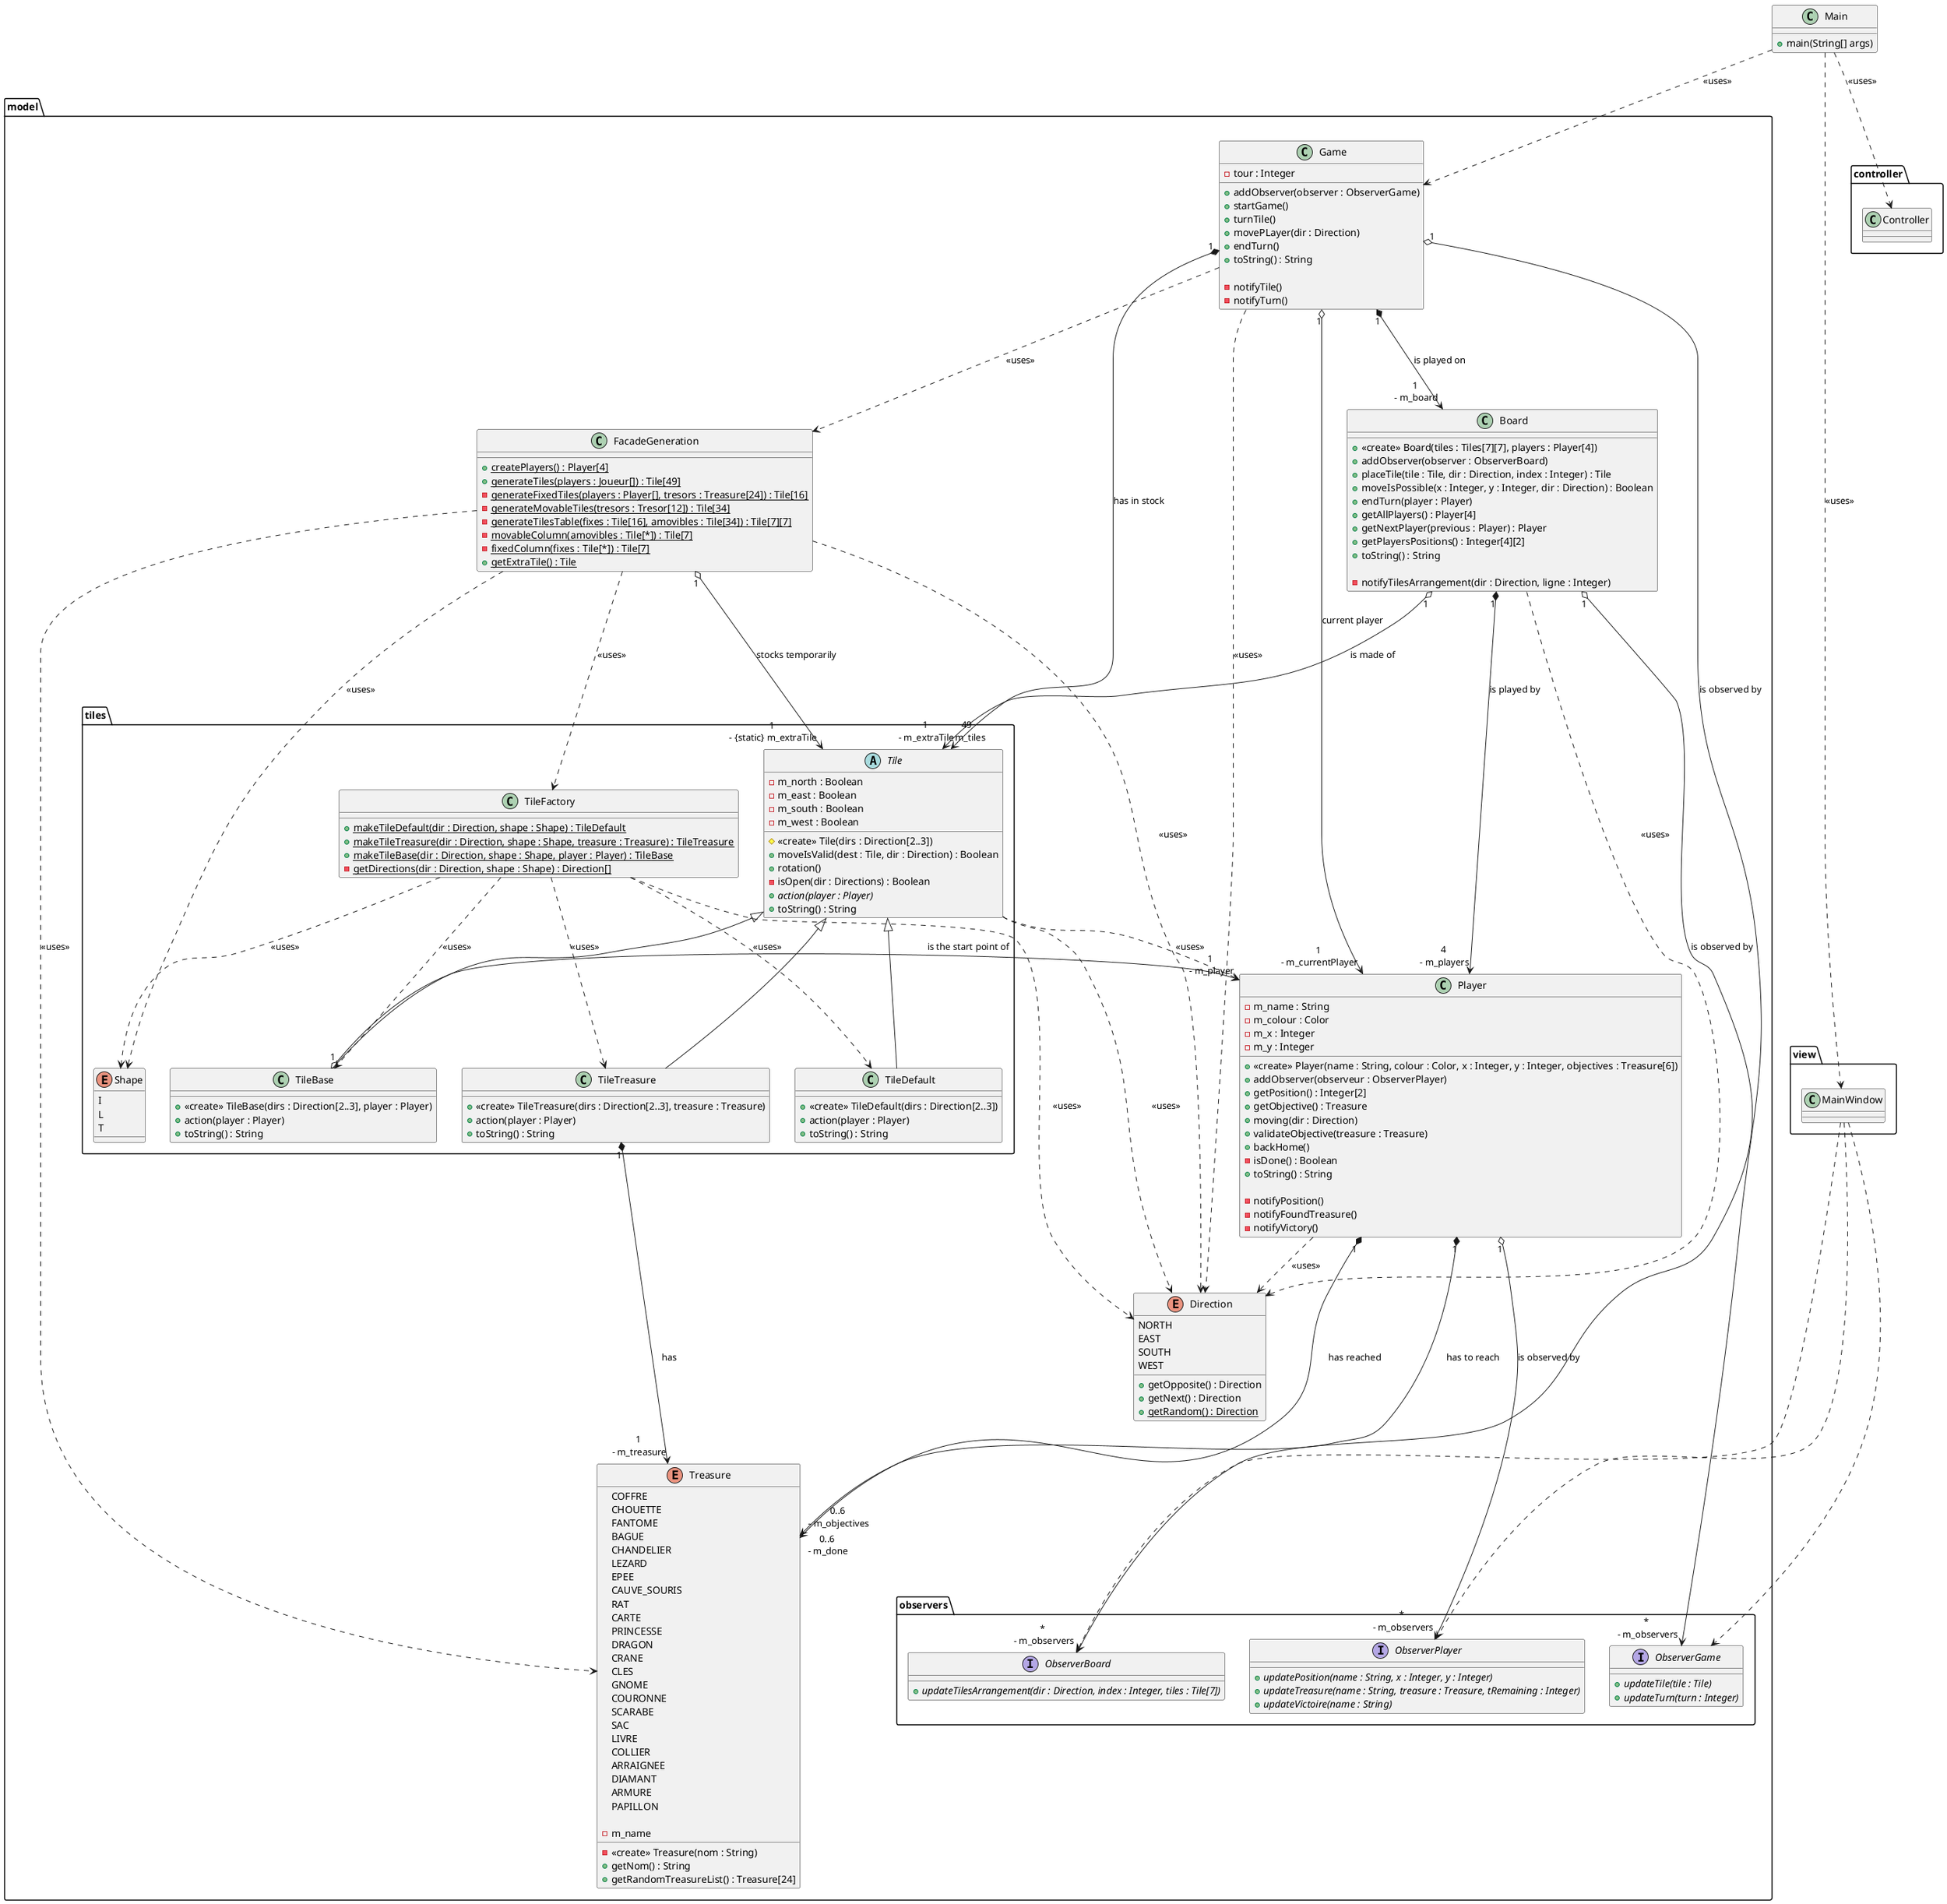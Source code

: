 +@startuml
'https://plantuml.com/class-diagram

class Main
{
    + main(String[] args)
}

package model
{
    class Game
    {
        - tour : Integer

        + addObserver(observer : ObserverGame)
        + startGame()
        + turnTile()
        + movePLayer(dir : Direction)
        + endTurn()
        + toString() : String

        - notifyTile()
        - notifyTurn()
    }

    class FacadeGeneration
    {
        + {static} createPlayers() : Player[4]
        + {static} generateTiles(players : Joueur[]) : Tile[49]
        - {static} generateFixedTiles(players : Player[], tresors : Treasure[24]) : Tile[16]
        - {static} generateMovableTiles(tresors : Tresor[12]) : Tile[34]
        - {static} generateTilesTable(fixes : Tile[16], amovibles : Tile[34]) : Tile[7][7]
        - {static} movableColumn(amovibles : Tile[*]) : Tile[7]
        - {static} fixedColumn(fixes : Tile[*]) : Tile[7]
        + {static} getExtraTile() : Tile
    }

    class Board
    {
        + <<create>> Board(tiles : Tiles[7][7], players : Player[4])
        + addObserver(observer : ObserverBoard)
        + placeTile(tile : Tile, dir : Direction, index : Integer) : Tile
        + moveIsPossible(x : Integer, y : Integer, dir : Direction) : Boolean
        + endTurn(player : Player)
        + getAllPlayers() : Player[4]
        + getNextPlayer(previous : Player) : Player
        + getPlayersPositions() : Integer[4][2]
        + toString() : String

        - notifyTilesArrangement(dir : Direction, ligne : Integer)
    }

    enum Direction
    {
        NORTH
        EAST
        SOUTH
        WEST

        + getOpposite() : Direction
        + getNext() : Direction
        + {static} getRandom() : Direction
    }

    package tiles
    {
        class TileFactory
        {
            + {static} makeTileDefault(dir : Direction, shape : Shape) : TileDefault
            + {static} makeTileTreasure(dir : Direction, shape : Shape, treasure : Treasure) : TileTreasure
            + {static} makeTileBase(dir : Direction, shape : Shape, player : Player) : TileBase
            - {static} getDirections(dir : Direction, shape : Shape) : Direction[]
        }

        enum Shape
        {
            I
            L
            T
        }

        abstract class Tile
        {
            - m_north : Boolean
            - m_east : Boolean
            - m_south : Boolean
            - m_west : Boolean

            # <<create>> Tile(dirs : Direction[2..3])
            + moveIsValid(dest : Tile, dir : Direction) : Boolean
            + rotation()
            - isOpen(dir : Directions) : Boolean
            + {abstract} action(player : Player)
            + toString() : String
        }

        class TileDefault extends Tile
        {
            + <<create>> TileDefault(dirs : Direction[2..3])
            + action(player : Player)
            + toString() : String
        }

        class TileBase extends Tile
        {
            + <<create>> TileBase(dirs : Direction[2..3], player : Player)
            + action(player : Player)
            + toString() : String
        }

        class TileTreasure extends Tile
        {
            + <<create>> TileTreasure(dirs : Direction[2..3], treasure : Treasure)
            + action(player : Player)
            + toString() : String
        }
    }

    class Player
    {
        - m_name : String
        - m_colour : Color
        - m_x : Integer
        - m_y : Integer

        + <<create>> Player(name : String, colour : Color, x : Integer, y : Integer, objectives : Treasure[6])
        + addObserver(observeur : ObserverPlayer)
        + getPosition() : Integer[2]
        + getObjective() : Treasure
        + moving(dir : Direction)
        + validateObjective(treasure : Treasure)
        + backHome()
        - isDone() : Boolean
        + toString() : String

        - notifyPosition()
        - notifyFoundTreasure()
        - notifyVictory()
    }

    enum Treasure
    {
        COFFRE
        CHOUETTE
        FANTOME
        BAGUE
        CHANDELIER
        LEZARD
        EPEE
        CAUVE_SOURIS
        RAT
        CARTE
        PRINCESSE
        DRAGON
        CRANE
        CLES
        GNOME
        COURONNE
        SCARABE
        SAC
        LIVRE
        COLLIER
        ARRAIGNEE
        DIAMANT
        ARMURE
        PAPILLON

        - <<create>> Treasure(nom : String)
        - m_name
        + getNom() : String
        + getRandomTreasureList() : Treasure[24]
    }

    package observers
    {
        interface ObserverPlayer
        {
            + {abstract} updatePosition(name : String, x : Integer, y : Integer)
            + {abstract} updateTreasure(name : String, treasure : Treasure, tRemaining : Integer)
            + {abstract} updateVictoire(name : String)
        }

        interface ObserverBoard
        {
            + {abstract} updateTilesArrangement(dir : Direction, index : Integer, tiles : Tile[7])
        }

        interface ObserverGame
        {
            + {abstract} updateTile(tile : Tile)
            + {abstract} updateTurn(turn : Integer)
        }
    }
}

package view
{
    class MainWindow
    {

    }
}

package controller
{
    class Controller
    {

    }
}

MainWindow ...> ObserverGame
MainWindow ...> ObserverBoard
MainWindow ...> ObserverPlayer

Main ..> Game : <<uses>>
Main ..> Controller : <<uses>>
Main ..> MainWindow : <<uses>>
Player ..> Direction : <<uses>>
Tile ..> Direction : <<uses>>
Tile ..> Player : <<uses>>
TileFactory ..> TileDefault : <<uses>>
TileFactory ..> TileTreasure : <<uses>>
TileFactory ..> TileBase : <<uses>>
TileFactory ..> Direction : <<uses>>
TileFactory ..> Shape : <<uses>>
Board ..> Direction : <<uses>>
Game ..> Direction : <<uses>>
Game ..> FacadeGeneration : <<uses>>
FacadeGeneration ..> TileFactory : <<uses>>
FacadeGeneration ..> Shape : <<uses>>
FacadeGeneration ..> Direction : <<uses>>
FacadeGeneration ..> Treasure : <<uses>>

Game "1" *---> "1\n - m_board" Board : is played on
Game "1" *---> "1\n - m_extraTile" Tile : has in stock
Game "1" o---> "1\n - m_currentPlayer" Player : current player
Game "1" o---> "*\n - m_observers" ObserverGame : is observed by

FacadeGeneration "1" o---> "1\n - {static} m_extraTile" Tile : stocks temporarily

Board "1" o---> "49\n - m_tiles" Tile : is made of
Board "1" *---> "4\n - m_players" Player : is played by
Board "1" o---> "*\n - m_observers" ObserverBoard : is observed by

TileTreasure "1" *---> "1\n - m_treasure" Treasure : has
TileBase "1" o---> "1\n - m_player" Player : is the start point of

Player "1" *---> "0..6\n - m_objectives" Treasure : has to reach
Player "1" *---> "0..6\n - m_done" Treasure : has reached
Player "1" o---> "*\n - m_observers" ObserverPlayer : is observed by

@enduml